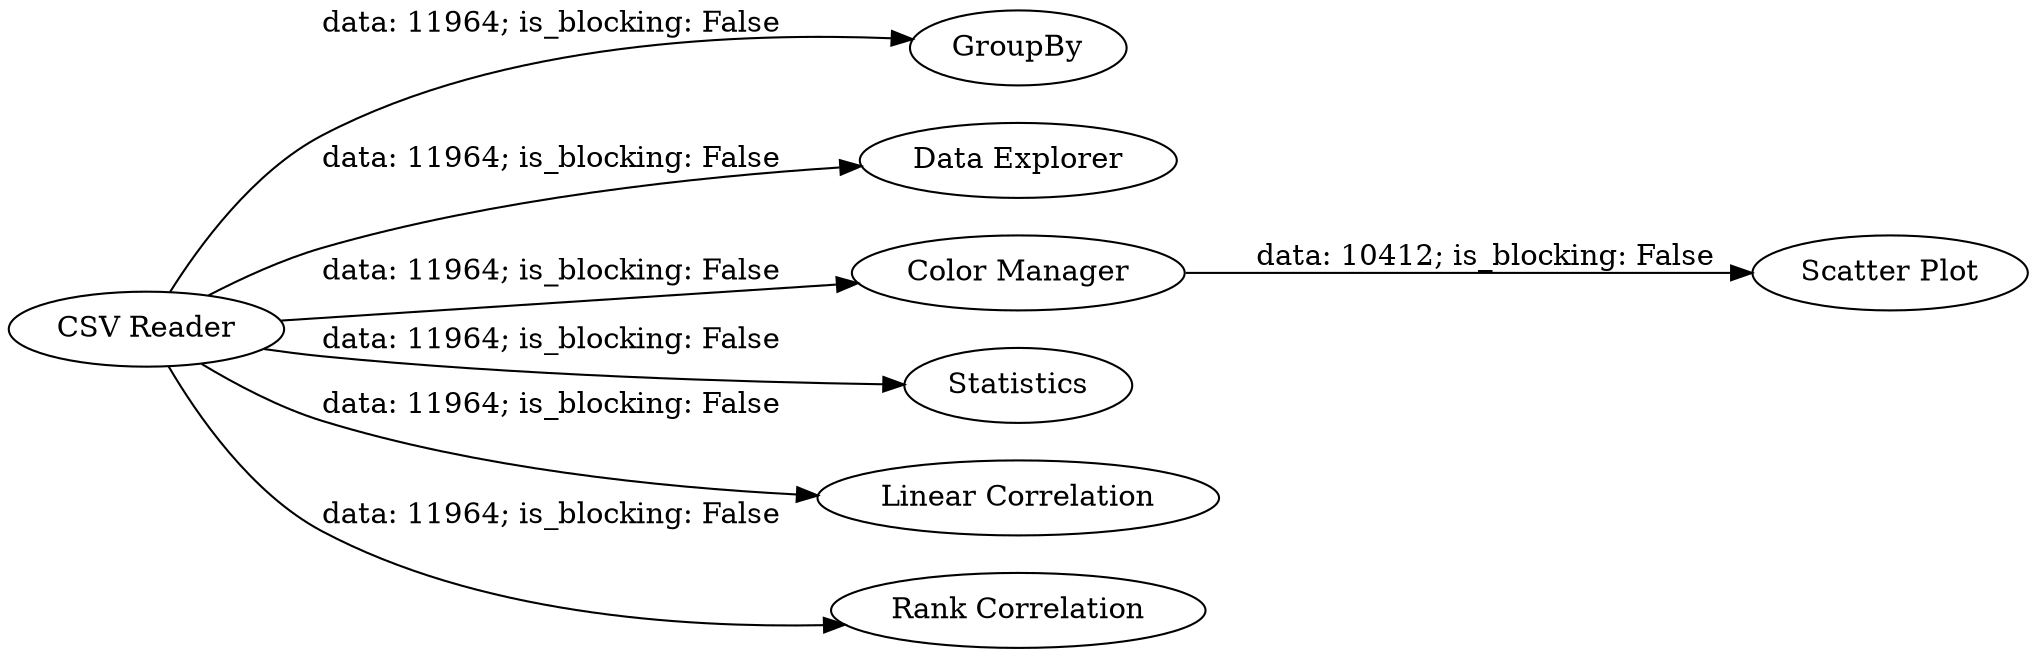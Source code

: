 digraph {
	"1392567582294671020_5" [label=GroupBy]
	"1392567582294671020_9" [label="Scatter Plot"]
	"1392567582294671020_2" [label="Data Explorer"]
	"1392567582294671020_10" [label="Color Manager"]
	"1392567582294671020_3" [label=Statistics]
	"1392567582294671020_7" [label="Linear Correlation"]
	"1392567582294671020_4" [label="CSV Reader"]
	"1392567582294671020_8" [label="Rank Correlation"]
	"1392567582294671020_4" -> "1392567582294671020_7" [label="data: 11964; is_blocking: False"]
	"1392567582294671020_4" -> "1392567582294671020_10" [label="data: 11964; is_blocking: False"]
	"1392567582294671020_10" -> "1392567582294671020_9" [label="data: 10412; is_blocking: False"]
	"1392567582294671020_4" -> "1392567582294671020_2" [label="data: 11964; is_blocking: False"]
	"1392567582294671020_4" -> "1392567582294671020_8" [label="data: 11964; is_blocking: False"]
	"1392567582294671020_4" -> "1392567582294671020_3" [label="data: 11964; is_blocking: False"]
	"1392567582294671020_4" -> "1392567582294671020_5" [label="data: 11964; is_blocking: False"]
	rankdir=LR
}
